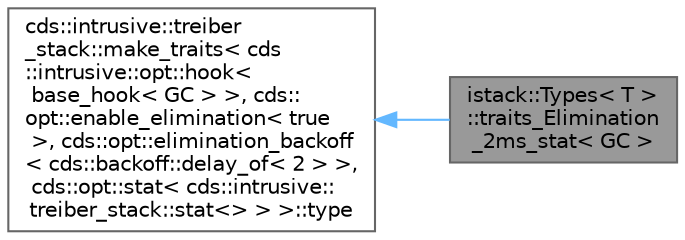digraph "istack::Types&lt; T &gt;::traits_Elimination_2ms_stat&lt; GC &gt;"
{
 // LATEX_PDF_SIZE
  bgcolor="transparent";
  edge [fontname=Helvetica,fontsize=10,labelfontname=Helvetica,labelfontsize=10];
  node [fontname=Helvetica,fontsize=10,shape=box,height=0.2,width=0.4];
  rankdir="LR";
  Node1 [id="Node000001",label="istack::Types\< T \>\l::traits_Elimination\l_2ms_stat\< GC \>",height=0.2,width=0.4,color="gray40", fillcolor="grey60", style="filled", fontcolor="black",tooltip=" "];
  Node2 -> Node1 [id="edge1_Node000001_Node000002",dir="back",color="steelblue1",style="solid",tooltip=" "];
  Node2 [id="Node000002",label="cds::intrusive::treiber\l_stack::make_traits\< cds\l::intrusive::opt::hook\<\l base_hook\< GC \> \>, cds::\lopt::enable_elimination\< true\l \>, cds::opt::elimination_backoff\l\< cds::backoff::delay_of\< 2 \> \>,\l cds::opt::stat\< cds::intrusive::\ltreiber_stack::stat\<\> \> \>::type",height=0.2,width=0.4,color="gray40", fillcolor="white", style="filled",tooltip=" "];
}
